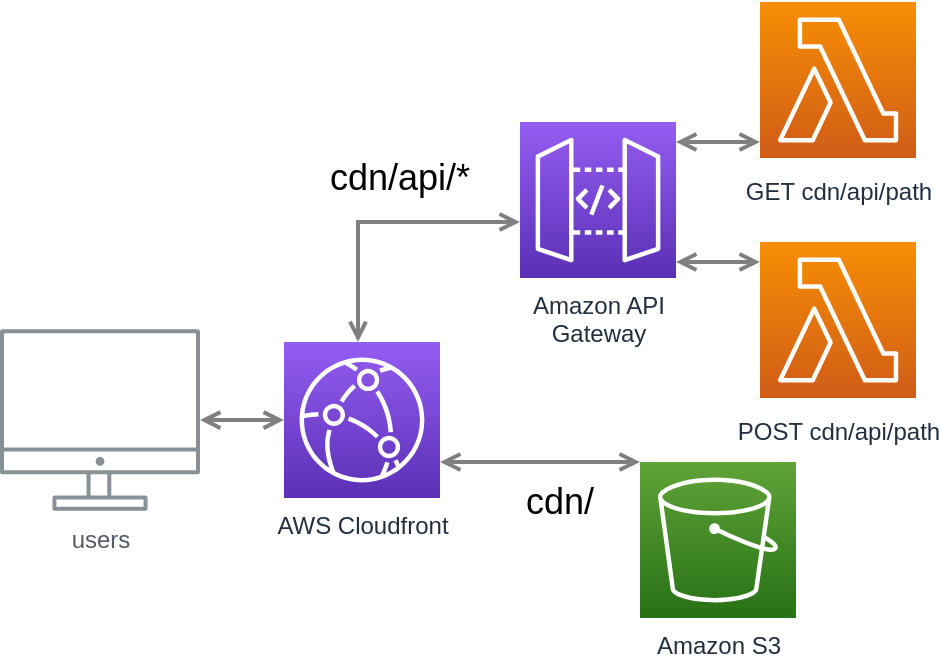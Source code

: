 <mxfile version="13.5.9" type="device"><diagram id="f2zhUq0xeW0qoEEcCTGj" name="Page-1"><mxGraphModel dx="785" dy="691" grid="1" gridSize="10" guides="1" tooltips="1" connect="1" arrows="1" fold="1" page="1" pageScale="1" pageWidth="827" pageHeight="1169" math="0" shadow="0"><root><mxCell id="0"/><mxCell id="1" parent="0"/><mxCell id="R8oHIyV7hDlk9H7-4yTi-1" style="edgeStyle=orthogonalEdgeStyle;rounded=0;orthogonalLoop=1;jettySize=auto;html=1;startArrow=open;startFill=0;endArrow=open;endFill=0;strokeWidth=2;strokeColor=#808080;" edge="1" parent="1" source="R8oHIyV7hDlk9H7-4yTi-4" target="R8oHIyV7hDlk9H7-4yTi-9"><mxGeometry relative="1" as="geometry"><Array as="points"><mxPoint x="400" y="589"/><mxPoint x="400" y="589"/></Array></mxGeometry></mxCell><mxCell id="R8oHIyV7hDlk9H7-4yTi-2" style="edgeStyle=orthogonalEdgeStyle;rounded=0;orthogonalLoop=1;jettySize=auto;html=1;startArrow=open;startFill=0;endArrow=open;endFill=0;strokeWidth=2;strokeColor=#808080;" edge="1" parent="1" source="R8oHIyV7hDlk9H7-4yTi-5" target="R8oHIyV7hDlk9H7-4yTi-6"><mxGeometry relative="1" as="geometry"><mxPoint x="620" y="510" as="targetPoint"/><Array as="points"><mxPoint x="640" y="510"/><mxPoint x="640" y="510"/></Array></mxGeometry></mxCell><mxCell id="R8oHIyV7hDlk9H7-4yTi-3" style="edgeStyle=orthogonalEdgeStyle;rounded=0;orthogonalLoop=1;jettySize=auto;html=1;startArrow=open;startFill=0;endArrow=open;endFill=0;strokeWidth=2;strokeColor=#808080;" edge="1" parent="1" source="R8oHIyV7hDlk9H7-4yTi-10" target="R8oHIyV7hDlk9H7-4yTi-6"><mxGeometry relative="1" as="geometry"><mxPoint x="470.5" y="240.224" as="sourcePoint"/><mxPoint x="388.466" y="327.5" as="targetPoint"/><Array as="points"><mxPoint x="630" y="450"/><mxPoint x="630" y="450"/></Array></mxGeometry></mxCell><mxCell id="R8oHIyV7hDlk9H7-4yTi-4" value="users" style="outlineConnect=0;gradientColor=none;fontColor=#545B64;strokeColor=none;fillColor=#879196;dashed=0;verticalLabelPosition=bottom;verticalAlign=top;align=center;html=1;fontSize=12;fontStyle=0;aspect=fixed;shape=mxgraph.aws4.illustration_desktop;pointerEvents=1;labelBackgroundColor=#ffffff;" vertex="1" parent="1"><mxGeometry x="270" y="543.5" width="100" height="91" as="geometry"/></mxCell><mxCell id="R8oHIyV7hDlk9H7-4yTi-5" value="POST cdn/api/path" style="outlineConnect=0;fontColor=#232F3E;gradientColor=#F78E04;gradientDirection=north;fillColor=#D05C17;strokeColor=#ffffff;dashed=0;verticalLabelPosition=bottom;verticalAlign=top;align=center;html=1;fontSize=12;fontStyle=0;aspect=fixed;shape=mxgraph.aws4.resourceIcon;resIcon=mxgraph.aws4.lambda;labelBackgroundColor=#ffffff;spacingTop=3;" vertex="1" parent="1"><mxGeometry x="650" y="500" width="78" height="78" as="geometry"/></mxCell><mxCell id="R8oHIyV7hDlk9H7-4yTi-6" value="Amazon API&lt;br&gt;Gateway&lt;br&gt;" style="outlineConnect=0;fontColor=#232F3E;gradientColor=#945DF2;gradientDirection=north;fillColor=#5A30B5;strokeColor=#ffffff;dashed=0;verticalLabelPosition=bottom;verticalAlign=top;align=center;html=1;fontSize=12;fontStyle=0;aspect=fixed;shape=mxgraph.aws4.resourceIcon;resIcon=mxgraph.aws4.api_gateway;labelBackgroundColor=#ffffff;" vertex="1" parent="1"><mxGeometry x="530" y="440" width="78" height="78" as="geometry"/></mxCell><mxCell id="R8oHIyV7hDlk9H7-4yTi-7" value="Amazon S3" style="outlineConnect=0;fontColor=#232F3E;gradientColor=#60A337;gradientDirection=north;fillColor=#277116;strokeColor=#ffffff;dashed=0;verticalLabelPosition=bottom;verticalAlign=top;align=center;html=1;fontSize=12;fontStyle=0;aspect=fixed;shape=mxgraph.aws4.resourceIcon;resIcon=mxgraph.aws4.s3;labelBackgroundColor=#ffffff;" vertex="1" parent="1"><mxGeometry x="590.0" y="610" width="78" height="78" as="geometry"/></mxCell><mxCell id="R8oHIyV7hDlk9H7-4yTi-9" value="AWS Cloudfront" style="outlineConnect=0;fontColor=#232F3E;gradientColor=#945DF2;gradientDirection=north;fillColor=#5A30B5;strokeColor=#ffffff;dashed=0;verticalLabelPosition=bottom;verticalAlign=top;align=center;html=1;fontSize=12;fontStyle=0;aspect=fixed;shape=mxgraph.aws4.resourceIcon;resIcon=mxgraph.aws4.cloudfront;" vertex="1" parent="1"><mxGeometry x="412" y="550" width="78" height="78" as="geometry"/></mxCell><mxCell id="R8oHIyV7hDlk9H7-4yTi-10" value="GET cdn/api/path" style="outlineConnect=0;fontColor=#232F3E;gradientColor=#F78E04;gradientDirection=north;fillColor=#D05C17;strokeColor=#ffffff;dashed=0;verticalLabelPosition=bottom;verticalAlign=top;align=center;html=1;fontSize=12;fontStyle=0;aspect=fixed;shape=mxgraph.aws4.resourceIcon;resIcon=mxgraph.aws4.lambda;labelBackgroundColor=#ffffff;spacingTop=3;" vertex="1" parent="1"><mxGeometry x="650" y="380" width="78" height="78" as="geometry"/></mxCell><mxCell id="R8oHIyV7hDlk9H7-4yTi-11" style="edgeStyle=orthogonalEdgeStyle;rounded=0;orthogonalLoop=1;jettySize=auto;html=1;startArrow=open;startFill=0;endArrow=open;endFill=0;strokeWidth=2;strokeColor=#808080;" edge="1" parent="1" source="R8oHIyV7hDlk9H7-4yTi-9" target="R8oHIyV7hDlk9H7-4yTi-6"><mxGeometry relative="1" as="geometry"><Array as="points"><mxPoint x="449" y="490"/></Array><mxPoint x="320" y="720" as="sourcePoint"/><mxPoint x="390" y="685.5" as="targetPoint"/></mxGeometry></mxCell><mxCell id="R8oHIyV7hDlk9H7-4yTi-12" value="&lt;font style=&quot;font-size: 18px&quot;&gt;cdn/&lt;/font&gt;" style="text;html=1;strokeColor=none;fillColor=none;align=center;verticalAlign=middle;whiteSpace=wrap;rounded=0;" vertex="1" parent="1"><mxGeometry x="530" y="620" width="40" height="20" as="geometry"/></mxCell><mxCell id="R8oHIyV7hDlk9H7-4yTi-13" value="&lt;font style=&quot;font-size: 18px&quot;&gt;cdn/api/*&lt;/font&gt;" style="text;html=1;strokeColor=none;fillColor=none;align=center;verticalAlign=middle;whiteSpace=wrap;rounded=0;" vertex="1" parent="1"><mxGeometry x="450" y="458" width="40" height="20" as="geometry"/></mxCell><mxCell id="R8oHIyV7hDlk9H7-4yTi-14" style="edgeStyle=orthogonalEdgeStyle;rounded=0;orthogonalLoop=1;jettySize=auto;html=1;startArrow=open;startFill=0;endArrow=open;endFill=0;strokeWidth=2;strokeColor=#808080;" edge="1" parent="1" source="R8oHIyV7hDlk9H7-4yTi-9" target="R8oHIyV7hDlk9H7-4yTi-7"><mxGeometry relative="1" as="geometry"><Array as="points"><mxPoint x="540" y="610"/><mxPoint x="540" y="610"/></Array><mxPoint x="459" y="730" as="sourcePoint"/><mxPoint x="540" y="670" as="targetPoint"/></mxGeometry></mxCell></root></mxGraphModel></diagram></mxfile>